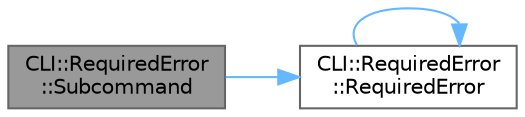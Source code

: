 digraph "CLI::RequiredError::Subcommand"
{
 // LATEX_PDF_SIZE
  bgcolor="transparent";
  edge [fontname=Helvetica,fontsize=10,labelfontname=Helvetica,labelfontsize=10];
  node [fontname=Helvetica,fontsize=10,shape=box,height=0.2,width=0.4];
  rankdir="LR";
  Node1 [id="Node000001",label="CLI::RequiredError\l::Subcommand",height=0.2,width=0.4,color="gray40", fillcolor="grey60", style="filled", fontcolor="black",tooltip=" "];
  Node1 -> Node2 [id="edge3_Node000001_Node000002",color="steelblue1",style="solid",tooltip=" "];
  Node2 [id="Node000002",label="CLI::RequiredError\l::RequiredError",height=0.2,width=0.4,color="grey40", fillcolor="white", style="filled",URL="$class_c_l_i_1_1_required_error.html#a13150580687c3277d6d96cc0959c2adc",tooltip=" "];
  Node2 -> Node2 [id="edge4_Node000002_Node000002",color="steelblue1",style="solid",tooltip=" "];
}
